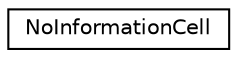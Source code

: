 digraph G
{
  edge [fontname="Helvetica",fontsize="10",labelfontname="Helvetica",labelfontsize="10"];
  node [fontname="Helvetica",fontsize="10",shape=record];
  rankdir="LR";
  Node1 [label="NoInformationCell",height=0.2,width=0.4,color="black", fillcolor="white", style="filled",URL="$interface_no_information_cell.html"];
}
